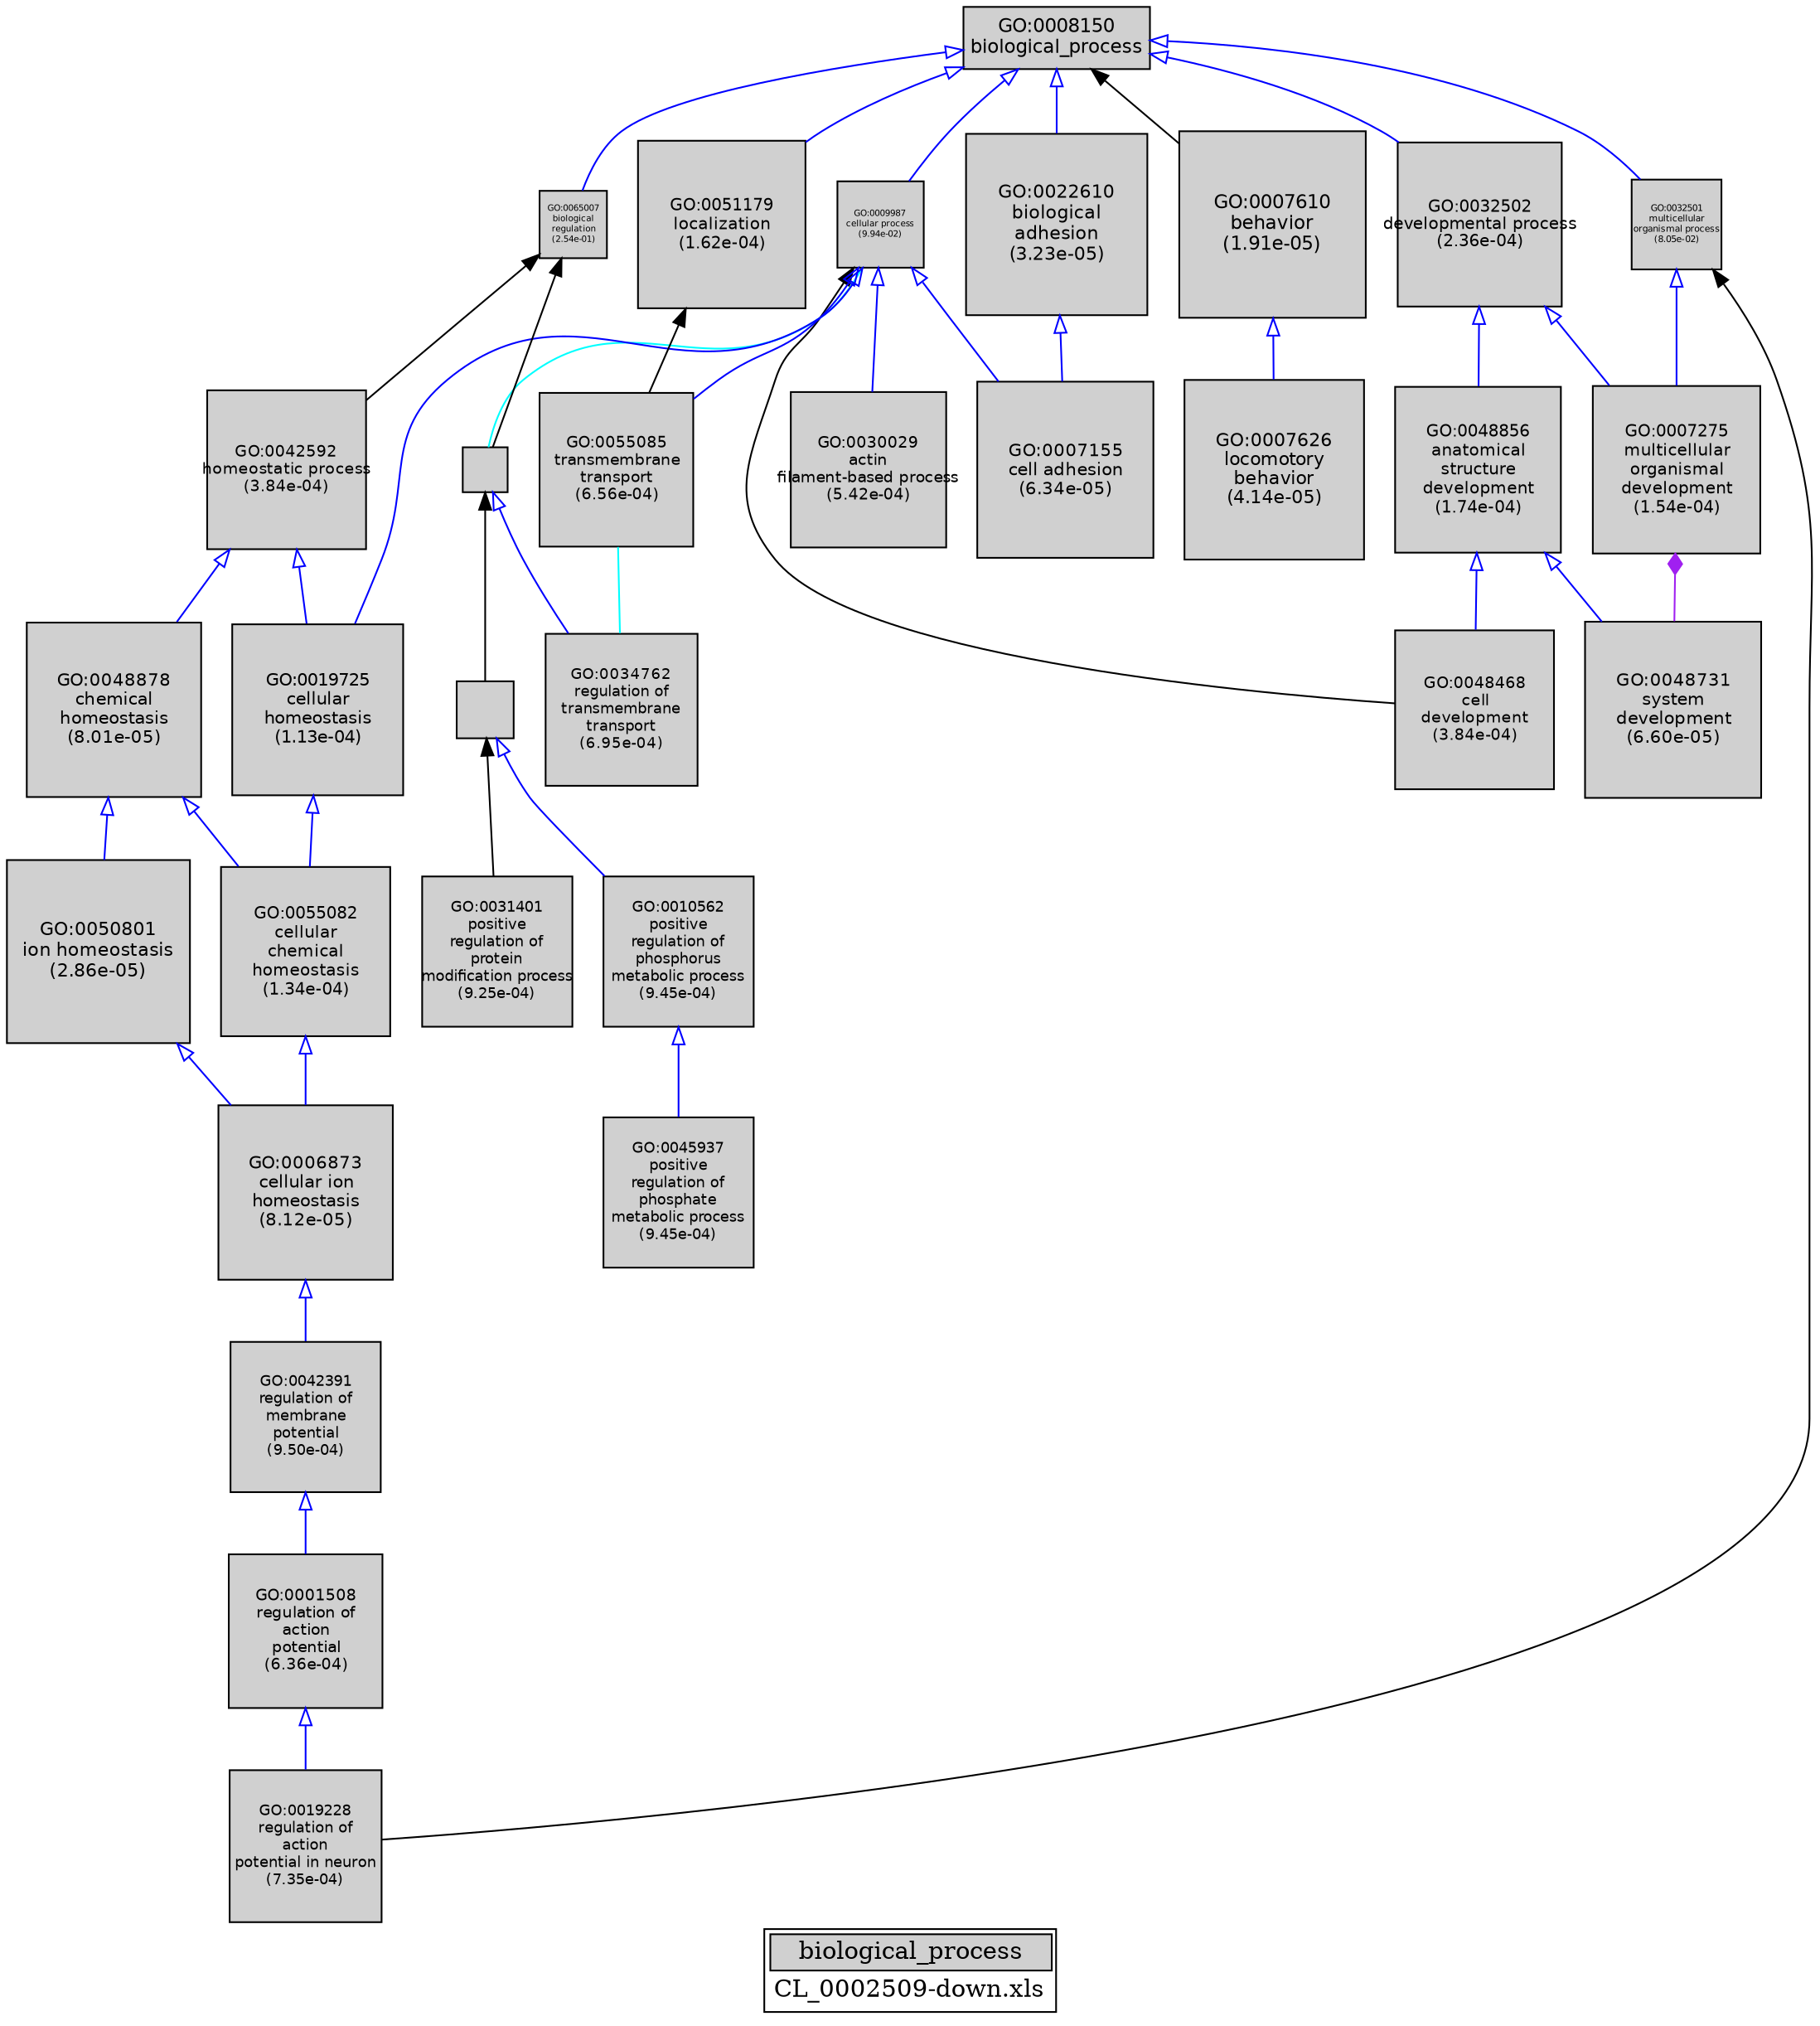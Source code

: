 digraph "biological_process" {
graph [ bgcolor = "#FFFFFF", label = <<TABLE COLOR="black" BGCOLOR="white"><TR><TD COLSPAN="2" BGCOLOR="#D0D0D0"><FONT COLOR="black">biological_process</FONT></TD></TR><TR><TD BORDER="0">CL_0002509-down.xls</TD></TR></TABLE>> ];
node [ fontname = "Helvetica" ];

subgraph "nodes" {

node [ style = "filled", fixedsize = "true", width = 1, shape = "box", fontsize = 9, fillcolor = "#D0D0D0", fontcolor = "black", color = "black" ];

"GO:0048468" [ URL = "#GO:0048468", label = <<TABLE BORDER="0"><TR><TD>GO:0048468<BR/>cell<BR/>development<BR/>(3.84e-04)</TD></TR></TABLE>>, width = 1.27713554768, shape = "box", fontsize = 9.1953759433, height = 1.27713554768 ];
"GO:0009987" [ URL = "#GO:0009987", label = <<TABLE BORDER="0"><TR><TD>GO:0009987<BR/>cellular process<BR/>(9.94e-02)</TD></TR></TABLE>>, width = 0.696960559087, shape = "box", fontsize = 5.01811602543, height = 0.696960559087 ];
"GO:0065007" [ URL = "#GO:0065007", label = <<TABLE BORDER="0"><TR><TD>GO:0065007<BR/>biological<BR/>regulation<BR/>(2.54e-01)</TD></TR></TABLE>>, width = 0.540732035714, shape = "box", fontsize = 5.0, height = 0.540732035714 ];
"GO:0031401" [ URL = "#GO:0031401", label = <<TABLE BORDER="0"><TR><TD>GO:0031401<BR/>positive<BR/>regulation of<BR/>protein<BR/>modification process<BR/>(9.25e-04)</TD></TR></TABLE>>, width = 1.20408093917, shape = "box", fontsize = 8.66938276199, height = 1.20408093917 ];
"GO:0048856" [ URL = "#GO:0048856", label = <<TABLE BORDER="0"><TR><TD>GO:0048856<BR/>anatomical<BR/>structure<BR/>development<BR/>(1.74e-04)</TD></TR></TABLE>>, width = 1.33930705489, shape = "box", fontsize = 9.64301079521, height = 1.33930705489 ];
"GO:0042592" [ URL = "#GO:0042592", label = <<TABLE BORDER="0"><TR><TD>GO:0042592<BR/>homeostatic process<BR/>(3.84e-04)</TD></TR></TABLE>>, width = 1.27713554768, shape = "box", fontsize = 9.1953759433, height = 1.27713554768 ];
"GO:0007610" [ URL = "#GO:0007610", label = <<TABLE BORDER="0"><TR><TD>GO:0007610<BR/>behavior<BR/>(1.91e-05)</TD></TR></TABLE>>, width = 1.5, shape = "box", fontsize = 10.8, height = 1.5 ];
"GO:0006873" [ URL = "#GO:0006873", label = <<TABLE BORDER="0"><TR><TD>GO:0006873<BR/>cellular ion<BR/>homeostasis<BR/>(8.12e-05)</TD></TR></TABLE>>, width = 1.39687438751, shape = "box", fontsize = 10.0574955901, height = 1.39687438751 ];
"GO:0050801" [ URL = "#GO:0050801", label = <<TABLE BORDER="0"><TR><TD>GO:0050801<BR/>ion homeostasis<BR/>(2.86e-05)</TD></TR></TABLE>>, width = 1.47192845252, shape = "box", fontsize = 10.5978848582, height = 1.47192845252 ];
"GO:0048731" [ URL = "#GO:0048731", label = <<TABLE BORDER="0"><TR><TD>GO:0048731<BR/>system<BR/>development<BR/>(6.60e-05)</TD></TR></TABLE>>, width = 1.41202969745, shape = "box", fontsize = 10.1666138216, height = 1.41202969745 ];
"GO:0055082" [ URL = "#GO:0055082", label = <<TABLE BORDER="0"><TR><TD>GO:0055082<BR/>cellular<BR/>chemical<BR/>homeostasis<BR/>(1.34e-04)</TD></TR></TABLE>>, width = 1.35966414347, shape = "box", fontsize = 9.78958183295, height = 1.35966414347 ];
"GO:0045937" [ URL = "#GO:0045937", label = <<TABLE BORDER="0"><TR><TD>GO:0045937<BR/>positive<BR/>regulation of<BR/>phosphate<BR/>metabolic process<BR/>(9.45e-04)</TD></TR></TABLE>>, width = 1.20226555903, shape = "box", fontsize = 8.65631202504, height = 1.20226555903 ];
"GO:0050794" [ URL = "#GO:0050794", label = "", width = 0.367066948421, shape = "box", height = 0.367066948421 ];
"GO:0048878" [ URL = "#GO:0048878", label = <<TABLE BORDER="0"><TR><TD>GO:0048878<BR/>chemical<BR/>homeostasis<BR/>(8.01e-05)</TD></TR></TABLE>>, width = 1.39781923112, shape = "box", fontsize = 10.0642984641, height = 1.39781923112 ];
"GO:0031325" [ URL = "#GO:0031325", label = "", width = 0.454176525569, shape = "box", height = 0.454176525569 ];
"GO:0008150" [ URL = "#GO:0008150", label = <<TABLE BORDER="0"><TR><TD>GO:0008150<BR/>biological_process</TD></TR></TABLE>>, width = 1.5, shape = "box", fontsize = 10.8 ];
"GO:0007626" [ URL = "#GO:0007626", label = <<TABLE BORDER="0"><TR><TD>GO:0007626<BR/>locomotory<BR/>behavior<BR/>(4.14e-05)</TD></TR></TABLE>>, width = 1.44576692774, shape = "box", fontsize = 10.4095218798, height = 1.44576692774 ];
"GO:0051179" [ URL = "#GO:0051179", label = <<TABLE BORDER="0"><TR><TD>GO:0051179<BR/>localization<BR/>(1.62e-04)</TD></TR></TABLE>>, width = 1.34494156509, shape = "box", fontsize = 9.68357926861, height = 1.34494156509 ];
"GO:0019228" [ URL = "#GO:0019228", label = <<TABLE BORDER="0"><TR><TD>GO:0019228<BR/>regulation of<BR/>action<BR/>potential in neuron<BR/>(7.35e-04)</TD></TR></TABLE>>, width = 1.22362486553, shape = "box", fontsize = 8.8100990318, height = 1.22362486553 ];
"GO:0007155" [ URL = "#GO:0007155", label = <<TABLE BORDER="0"><TR><TD>GO:0007155<BR/>cell adhesion<BR/>(6.34e-05)</TD></TR></TABLE>>, width = 1.41498123163, shape = "box", fontsize = 10.1878648677, height = 1.41498123163 ];
"GO:0007275" [ URL = "#GO:0007275", label = <<TABLE BORDER="0"><TR><TD>GO:0007275<BR/>multicellular<BR/>organismal<BR/>development<BR/>(1.54e-04)</TD></TR></TABLE>>, width = 1.3486045128, shape = "box", fontsize = 9.70995249214, height = 1.3486045128 ];
"GO:0022610" [ URL = "#GO:0022610", label = <<TABLE BORDER="0"><TR><TD>GO:0022610<BR/>biological<BR/>adhesion<BR/>(3.23e-05)</TD></TR></TABLE>>, width = 1.46333694189, shape = "box", fontsize = 10.5360259816, height = 1.46333694189 ];
"GO:0032502" [ URL = "#GO:0032502", label = <<TABLE BORDER="0"><TR><TD>GO:0032502<BR/>developmental process<BR/>(2.36e-04)</TD></TR></TABLE>>, width = 1.31595850676, shape = "box", fontsize = 9.47490124865, height = 1.31595850676 ];
"GO:0030029" [ URL = "#GO:0030029", label = <<TABLE BORDER="0"><TR><TD>GO:0030029<BR/>actin<BR/>filament-based process<BR/>(5.42e-04)</TD></TR></TABLE>>, width = 1.24894676958, shape = "box", fontsize = 8.99241674101, height = 1.24894676958 ];
"GO:0019725" [ URL = "#GO:0019725", label = <<TABLE BORDER="0"><TR><TD>GO:0019725<BR/>cellular<BR/>homeostasis<BR/>(1.13e-04)</TD></TR></TABLE>>, width = 1.3720645238, shape = "box", fontsize = 9.87886457136, height = 1.3720645238 ];
"GO:0032501" [ URL = "#GO:0032501", label = <<TABLE BORDER="0"><TR><TD>GO:0032501<BR/>multicellular<BR/>organismal process<BR/>(8.05e-02)</TD></TR></TABLE>>, width = 0.72749537854, shape = "box", fontsize = 5.23796672549, height = 0.72749537854 ];
"GO:0055085" [ URL = "#GO:0055085", label = <<TABLE BORDER="0"><TR><TD>GO:0055085<BR/>transmembrane<BR/>transport<BR/>(6.56e-04)</TD></TR></TABLE>>, width = 1.23318261674, shape = "box", fontsize = 8.87891484055, height = 1.23318261674 ];
"GO:0010562" [ URL = "#GO:0010562", label = <<TABLE BORDER="0"><TR><TD>GO:0010562<BR/>positive<BR/>regulation of<BR/>phosphorus<BR/>metabolic process<BR/>(9.45e-04)</TD></TR></TABLE>>, width = 1.20226555903, shape = "box", fontsize = 8.65631202504, height = 1.20226555903 ];
"GO:0034762" [ URL = "#GO:0034762", label = <<TABLE BORDER="0"><TR><TD>GO:0034762<BR/>regulation of<BR/>transmembrane<BR/>transport<BR/>(6.95e-04)</TD></TR></TABLE>>, width = 1.22827425953, shape = "box", fontsize = 8.84357466858, height = 1.22827425953 ];
"GO:0001508" [ URL = "#GO:0001508", label = <<TABLE BORDER="0"><TR><TD>GO:0001508<BR/>regulation of<BR/>action<BR/>potential<BR/>(6.36e-04)</TD></TR></TABLE>>, width = 1.23575777216, shape = "box", fontsize = 8.89745595955, height = 1.23575777216 ];
"GO:0042391" [ URL = "#GO:0042391", label = <<TABLE BORDER="0"><TR><TD>GO:0042391<BR/>regulation of<BR/>membrane<BR/>potential<BR/>(9.50e-04)</TD></TR></TABLE>>, width = 1.20181068285, shape = "box", fontsize = 8.65303691652, height = 1.20181068285 ];
}
subgraph "edges" {


edge [ dir = "back", weight = 1 ];
subgraph "regulates" {


edge [ color = "cyan", arrowtail = "none" ];
subgraph "positive" {


edge [ color = "green", arrowtail = "vee" ];
}
subgraph "negative" {


edge [ color = "red", arrowtail = "tee" ];
}
"GO:0009987" -> "GO:0050794";
"GO:0055085" -> "GO:0034762";
}
subgraph "part_of" {


edge [ color = "purple", arrowtail = "diamond", weight = 2.5 ];
"GO:0007275" -> "GO:0048731";
}
subgraph "is_a" {


edge [ color = "blue", arrowtail = "empty", weight = 5.0 ];
"GO:0048856" -> "GO:0048731";
"GO:0042592" -> "GO:0019725";
"GO:0048856" -> "GO:0048468";
"GO:0009987" -> "GO:0007155";
"GO:0010562" -> "GO:0045937";
"GO:0031325" -> "GO:0010562";
"GO:0042592" -> "GO:0048878";
"GO:0006873" -> "GO:0042391";
"GO:0022610" -> "GO:0007155";
"GO:0055082" -> "GO:0006873";
"GO:0009987" -> "GO:0030029";
"GO:0008150" -> "GO:0009987";
"GO:0001508" -> "GO:0019228";
"GO:0050794" -> "GO:0034762";
"GO:0008150" -> "GO:0022610";
"GO:0009987" -> "GO:0019725";
"GO:0032501" -> "GO:0007275";
"GO:0008150" -> "GO:0065007";
"GO:0007610" -> "GO:0007626";
"GO:0032502" -> "GO:0048856";
"GO:0008150" -> "GO:0032502";
"GO:0019725" -> "GO:0055082";
"GO:0008150" -> "GO:0032501";
"GO:0008150" -> "GO:0051179";
"GO:0048878" -> "GO:0055082";
"GO:0050801" -> "GO:0006873";
"GO:0032502" -> "GO:0007275";
"GO:0048878" -> "GO:0050801";
"GO:0009987" -> "GO:0055085";
"GO:0042391" -> "GO:0001508";
}
"GO:0051179" -> "GO:0055085";
"GO:0008150" -> "GO:0007610";
"GO:0032501" -> "GO:0019228";
"GO:0065007" -> "GO:0042592";
"GO:0065007" -> "GO:0050794";
"GO:0031325" -> "GO:0031401";
"GO:0050794" -> "GO:0031325";
"GO:0009987" -> "GO:0048468";
}
}
